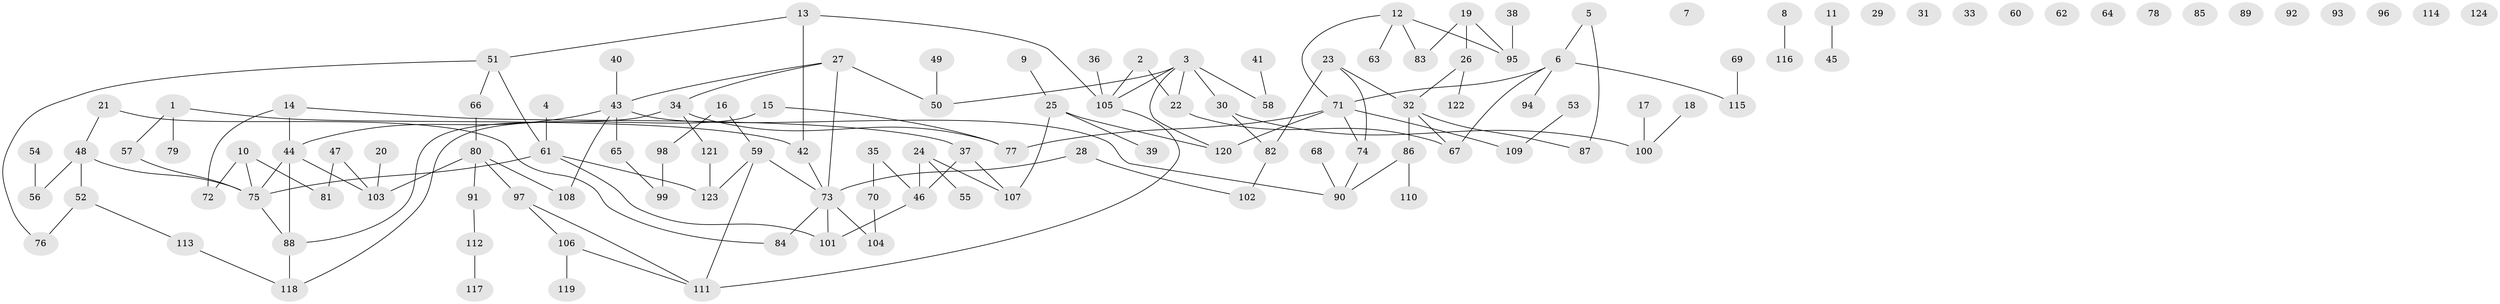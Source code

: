 // coarse degree distribution, {2: 0.10909090909090909, 3: 0.10909090909090909, 8: 0.01818181818181818, 4: 0.07272727272727272, 5: 0.03636363636363636, 0: 0.3090909090909091, 7: 0.05454545454545454, 9: 0.03636363636363636, 1: 0.23636363636363636, 6: 0.01818181818181818}
// Generated by graph-tools (version 1.1) at 2025/16/03/04/25 18:16:44]
// undirected, 124 vertices, 141 edges
graph export_dot {
graph [start="1"]
  node [color=gray90,style=filled];
  1;
  2;
  3;
  4;
  5;
  6;
  7;
  8;
  9;
  10;
  11;
  12;
  13;
  14;
  15;
  16;
  17;
  18;
  19;
  20;
  21;
  22;
  23;
  24;
  25;
  26;
  27;
  28;
  29;
  30;
  31;
  32;
  33;
  34;
  35;
  36;
  37;
  38;
  39;
  40;
  41;
  42;
  43;
  44;
  45;
  46;
  47;
  48;
  49;
  50;
  51;
  52;
  53;
  54;
  55;
  56;
  57;
  58;
  59;
  60;
  61;
  62;
  63;
  64;
  65;
  66;
  67;
  68;
  69;
  70;
  71;
  72;
  73;
  74;
  75;
  76;
  77;
  78;
  79;
  80;
  81;
  82;
  83;
  84;
  85;
  86;
  87;
  88;
  89;
  90;
  91;
  92;
  93;
  94;
  95;
  96;
  97;
  98;
  99;
  100;
  101;
  102;
  103;
  104;
  105;
  106;
  107;
  108;
  109;
  110;
  111;
  112;
  113;
  114;
  115;
  116;
  117;
  118;
  119;
  120;
  121;
  122;
  123;
  124;
  1 -- 42;
  1 -- 57;
  1 -- 79;
  2 -- 22;
  2 -- 105;
  3 -- 22;
  3 -- 30;
  3 -- 50;
  3 -- 58;
  3 -- 105;
  3 -- 120;
  4 -- 61;
  5 -- 6;
  5 -- 87;
  6 -- 67;
  6 -- 71;
  6 -- 94;
  6 -- 115;
  8 -- 116;
  9 -- 25;
  10 -- 72;
  10 -- 75;
  10 -- 81;
  11 -- 45;
  12 -- 63;
  12 -- 71;
  12 -- 83;
  12 -- 95;
  13 -- 42;
  13 -- 51;
  13 -- 105;
  14 -- 37;
  14 -- 44;
  14 -- 72;
  15 -- 77;
  15 -- 118;
  16 -- 59;
  16 -- 98;
  17 -- 100;
  18 -- 100;
  19 -- 26;
  19 -- 83;
  19 -- 95;
  20 -- 103;
  21 -- 48;
  21 -- 84;
  22 -- 67;
  23 -- 32;
  23 -- 74;
  23 -- 82;
  24 -- 46;
  24 -- 55;
  24 -- 107;
  25 -- 39;
  25 -- 107;
  25 -- 120;
  26 -- 32;
  26 -- 122;
  27 -- 34;
  27 -- 43;
  27 -- 50;
  27 -- 73;
  28 -- 73;
  28 -- 102;
  30 -- 82;
  30 -- 100;
  32 -- 67;
  32 -- 86;
  32 -- 87;
  34 -- 77;
  34 -- 88;
  34 -- 121;
  35 -- 46;
  35 -- 70;
  36 -- 105;
  37 -- 46;
  37 -- 107;
  38 -- 95;
  40 -- 43;
  41 -- 58;
  42 -- 73;
  43 -- 44;
  43 -- 65;
  43 -- 90;
  43 -- 108;
  44 -- 75;
  44 -- 88;
  44 -- 103;
  46 -- 101;
  47 -- 81;
  47 -- 103;
  48 -- 52;
  48 -- 56;
  48 -- 75;
  49 -- 50;
  51 -- 61;
  51 -- 66;
  51 -- 76;
  52 -- 76;
  52 -- 113;
  53 -- 109;
  54 -- 56;
  57 -- 75;
  59 -- 73;
  59 -- 111;
  59 -- 123;
  61 -- 75;
  61 -- 101;
  61 -- 123;
  65 -- 99;
  66 -- 80;
  68 -- 90;
  69 -- 115;
  70 -- 104;
  71 -- 74;
  71 -- 77;
  71 -- 109;
  71 -- 120;
  73 -- 84;
  73 -- 101;
  73 -- 104;
  74 -- 90;
  75 -- 88;
  80 -- 91;
  80 -- 97;
  80 -- 103;
  80 -- 108;
  82 -- 102;
  86 -- 90;
  86 -- 110;
  88 -- 118;
  91 -- 112;
  97 -- 106;
  97 -- 111;
  98 -- 99;
  105 -- 111;
  106 -- 111;
  106 -- 119;
  112 -- 117;
  113 -- 118;
  121 -- 123;
}
